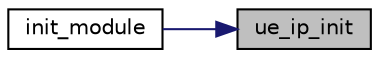 digraph "ue_ip_init"
{
 // LATEX_PDF_SIZE
  edge [fontname="Helvetica",fontsize="10",labelfontname="Helvetica",labelfontsize="10"];
  node [fontname="Helvetica",fontsize="10",shape=record];
  rankdir="RL";
  Node1 [label="ue_ip_init",height=0.2,width=0.4,color="black", fillcolor="grey75", style="filled", fontcolor="black",tooltip=" "];
  Node1 -> Node2 [dir="back",color="midnightblue",fontsize="10",style="solid",fontname="Helvetica"];
  Node2 [label="init_module",height=0.2,width=0.4,color="black", fillcolor="white", style="filled",URL="$UE__IP_2device_8c.html#ae52690ce6969b799366b2c5feba67b8c",tooltip=" "];
}
